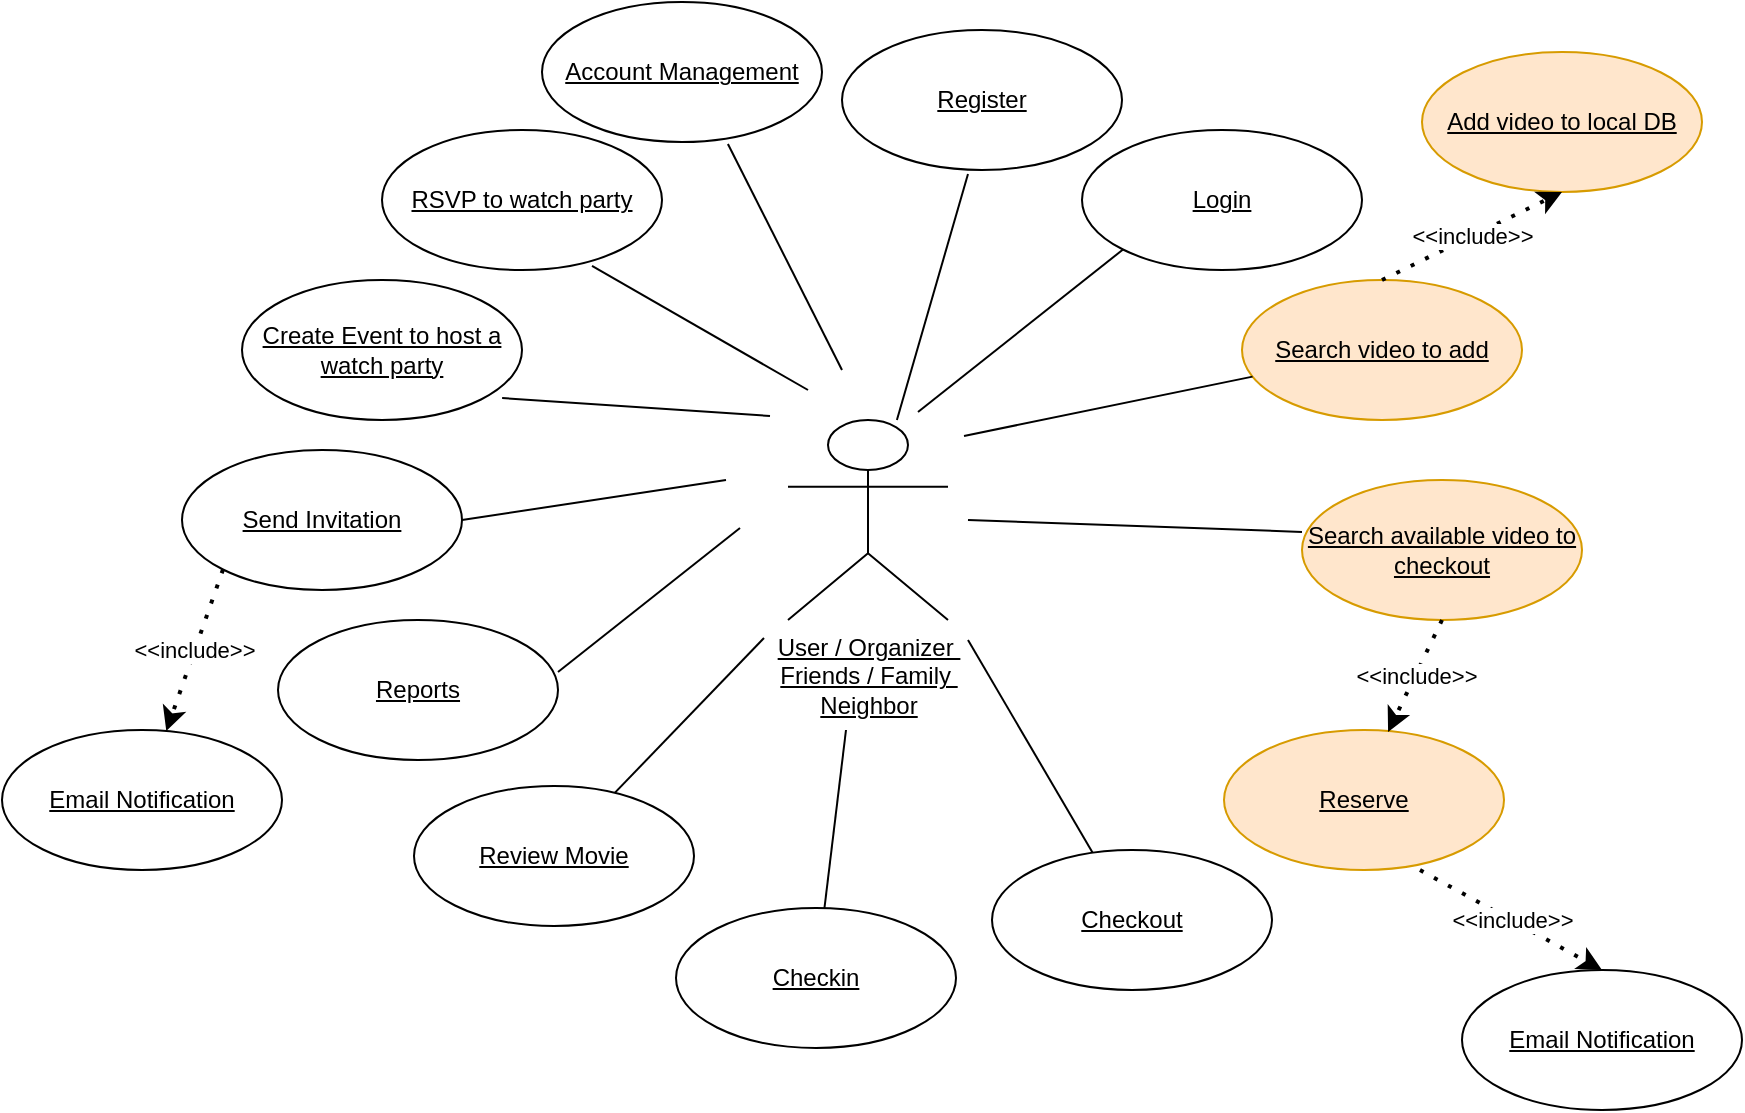 <mxfile version="13.8.1" type="device"><diagram id="3H1ync75rB8C3uY6bBEl" name="Page-1"><mxGraphModel dx="1966" dy="789" grid="1" gridSize="10" guides="1" tooltips="1" connect="1" arrows="1" fold="1" page="1" pageScale="1" pageWidth="850" pageHeight="1100" math="0" shadow="0"><root><mxCell id="0"/><mxCell id="1" parent="0"/><mxCell id="Djr3N_pJCT3Pg_bePm29-34" value="" style="group;fontStyle=4;container=1;" vertex="1" connectable="0" parent="1"><mxGeometry x="33" y="66" width="747" height="523" as="geometry"/></mxCell><mxCell id="Djr3N_pJCT3Pg_bePm29-1" value="User / Organizer&amp;nbsp;&lt;br&gt;Friends / Family&amp;nbsp;&lt;br&gt;Neighbor" style="shape=umlActor;html=1;verticalLabelPosition=bottom;verticalAlign=top;align=center;fontStyle=4" vertex="1" parent="Djr3N_pJCT3Pg_bePm29-34"><mxGeometry x="290" y="209" width="80" height="100" as="geometry"/></mxCell><mxCell id="Djr3N_pJCT3Pg_bePm29-4" value="Register" style="ellipse;whiteSpace=wrap;html=1;fontStyle=4" vertex="1" parent="Djr3N_pJCT3Pg_bePm29-34"><mxGeometry x="317" y="14" width="140" height="70" as="geometry"/></mxCell><mxCell id="Djr3N_pJCT3Pg_bePm29-6" value="Search available video to checkout" style="ellipse;whiteSpace=wrap;html=1;fillColor=#ffe6cc;strokeColor=#d79b00;fontStyle=4" vertex="1" parent="Djr3N_pJCT3Pg_bePm29-34"><mxGeometry x="547" y="239" width="140" height="70" as="geometry"/></mxCell><mxCell id="Djr3N_pJCT3Pg_bePm29-7" value="Reserve" style="ellipse;whiteSpace=wrap;html=1;fillColor=#ffe6cc;strokeColor=#d79b00;fontStyle=4" vertex="1" parent="Djr3N_pJCT3Pg_bePm29-34"><mxGeometry x="508" y="364" width="140" height="70" as="geometry"/></mxCell><mxCell id="Djr3N_pJCT3Pg_bePm29-8" value="Checkout" style="ellipse;whiteSpace=wrap;html=1;fontStyle=4" vertex="1" parent="Djr3N_pJCT3Pg_bePm29-34"><mxGeometry x="392" y="424" width="140" height="70" as="geometry"/></mxCell><mxCell id="Djr3N_pJCT3Pg_bePm29-12" value="" style="endArrow=none;html=1;entryX=0.45;entryY=1.029;entryDx=0;entryDy=0;entryPerimeter=0;fontStyle=4" edge="1" parent="Djr3N_pJCT3Pg_bePm29-34" source="Djr3N_pJCT3Pg_bePm29-1" target="Djr3N_pJCT3Pg_bePm29-4"><mxGeometry width="50" height="50" relative="1" as="geometry"><mxPoint x="360" y="239" as="sourcePoint"/><mxPoint x="410" y="189" as="targetPoint"/></mxGeometry></mxCell><mxCell id="Djr3N_pJCT3Pg_bePm29-14" value="" style="endArrow=none;html=1;entryX=0;entryY=0.371;entryDx=0;entryDy=0;entryPerimeter=0;fontStyle=4" edge="1" parent="Djr3N_pJCT3Pg_bePm29-34" target="Djr3N_pJCT3Pg_bePm29-6"><mxGeometry width="50" height="50" relative="1" as="geometry"><mxPoint x="380" y="259" as="sourcePoint"/><mxPoint x="670" y="309" as="targetPoint"/></mxGeometry></mxCell><mxCell id="Djr3N_pJCT3Pg_bePm29-16" value="" style="endArrow=none;html=1;fontStyle=4" edge="1" parent="Djr3N_pJCT3Pg_bePm29-34" source="Djr3N_pJCT3Pg_bePm29-8"><mxGeometry width="50" height="50" relative="1" as="geometry"><mxPoint x="620" y="359" as="sourcePoint"/><mxPoint x="380" y="319" as="targetPoint"/></mxGeometry></mxCell><mxCell id="Djr3N_pJCT3Pg_bePm29-17" value="Checkin" style="ellipse;whiteSpace=wrap;html=1;fontStyle=4" vertex="1" parent="Djr3N_pJCT3Pg_bePm29-34"><mxGeometry x="234" y="453" width="140" height="70" as="geometry"/></mxCell><mxCell id="Djr3N_pJCT3Pg_bePm29-18" value="" style="endArrow=none;html=1;fontStyle=4" edge="1" parent="Djr3N_pJCT3Pg_bePm29-34" target="Djr3N_pJCT3Pg_bePm29-17"><mxGeometry width="50" height="50" relative="1" as="geometry"><mxPoint x="319" y="364" as="sourcePoint"/><mxPoint x="670" y="309" as="targetPoint"/></mxGeometry></mxCell><mxCell id="Djr3N_pJCT3Pg_bePm29-20" value="Login" style="ellipse;whiteSpace=wrap;html=1;fontStyle=4" vertex="1" parent="Djr3N_pJCT3Pg_bePm29-34"><mxGeometry x="437" y="64" width="140" height="70" as="geometry"/></mxCell><mxCell id="Djr3N_pJCT3Pg_bePm29-21" value="" style="endArrow=none;html=1;entryX=0;entryY=1;entryDx=0;entryDy=0;fontStyle=4" edge="1" parent="Djr3N_pJCT3Pg_bePm29-34" target="Djr3N_pJCT3Pg_bePm29-20"><mxGeometry width="50" height="50" relative="1" as="geometry"><mxPoint x="355" y="205" as="sourcePoint"/><mxPoint x="669" y="275" as="targetPoint"/></mxGeometry></mxCell><mxCell id="Djr3N_pJCT3Pg_bePm29-22" value="Search video to add" style="ellipse;whiteSpace=wrap;html=1;fillColor=#ffe6cc;strokeColor=#d79b00;fontStyle=4" vertex="1" parent="Djr3N_pJCT3Pg_bePm29-34"><mxGeometry x="517" y="139" width="140" height="70" as="geometry"/></mxCell><mxCell id="Djr3N_pJCT3Pg_bePm29-23" value="" style="endArrow=none;html=1;fontStyle=4" edge="1" parent="Djr3N_pJCT3Pg_bePm29-34" target="Djr3N_pJCT3Pg_bePm29-22"><mxGeometry width="50" height="50" relative="1" as="geometry"><mxPoint x="378" y="217" as="sourcePoint"/><mxPoint x="669" y="275" as="targetPoint"/></mxGeometry></mxCell><mxCell id="Djr3N_pJCT3Pg_bePm29-24" value="Review Movie" style="ellipse;whiteSpace=wrap;html=1;fontStyle=4" vertex="1" parent="Djr3N_pJCT3Pg_bePm29-34"><mxGeometry x="103" y="392" width="140" height="70" as="geometry"/></mxCell><mxCell id="Djr3N_pJCT3Pg_bePm29-25" value="" style="endArrow=none;html=1;fontStyle=4" edge="1" parent="Djr3N_pJCT3Pg_bePm29-34" source="Djr3N_pJCT3Pg_bePm29-24"><mxGeometry width="50" height="50" relative="1" as="geometry"><mxPoint x="209" y="387" as="sourcePoint"/><mxPoint x="278" y="318" as="targetPoint"/></mxGeometry></mxCell><mxCell id="Djr3N_pJCT3Pg_bePm29-26" value="Reports" style="ellipse;whiteSpace=wrap;html=1;fontStyle=4" vertex="1" parent="Djr3N_pJCT3Pg_bePm29-34"><mxGeometry x="35" y="309" width="140" height="70" as="geometry"/></mxCell><mxCell id="Djr3N_pJCT3Pg_bePm29-27" value="" style="endArrow=none;html=1;exitX=1;exitY=0.371;exitDx=0;exitDy=0;exitPerimeter=0;fontStyle=4" edge="1" parent="Djr3N_pJCT3Pg_bePm29-34" source="Djr3N_pJCT3Pg_bePm29-26"><mxGeometry width="50" height="50" relative="1" as="geometry"><mxPoint x="213.376" y="405.467" as="sourcePoint"/><mxPoint x="266" y="263" as="targetPoint"/></mxGeometry></mxCell><mxCell id="Djr3N_pJCT3Pg_bePm29-28" value="Send Invitation" style="ellipse;whiteSpace=wrap;html=1;fontStyle=4" vertex="1" parent="Djr3N_pJCT3Pg_bePm29-34"><mxGeometry x="-13" y="224" width="140" height="70" as="geometry"/></mxCell><mxCell id="Djr3N_pJCT3Pg_bePm29-29" value="Create Event to host a watch party" style="ellipse;whiteSpace=wrap;html=1;fontStyle=4" vertex="1" parent="Djr3N_pJCT3Pg_bePm29-34"><mxGeometry x="17" y="139" width="140" height="70" as="geometry"/></mxCell><mxCell id="Djr3N_pJCT3Pg_bePm29-30" value="RSVP to watch party" style="ellipse;whiteSpace=wrap;html=1;fontStyle=4" vertex="1" parent="Djr3N_pJCT3Pg_bePm29-34"><mxGeometry x="87" y="64" width="140" height="70" as="geometry"/></mxCell><mxCell id="Djr3N_pJCT3Pg_bePm29-31" value="" style="endArrow=none;html=1;exitX=1;exitY=0.5;exitDx=0;exitDy=0;fontStyle=4" edge="1" parent="Djr3N_pJCT3Pg_bePm29-34" source="Djr3N_pJCT3Pg_bePm29-28"><mxGeometry width="50" height="50" relative="1" as="geometry"><mxPoint x="366" y="303" as="sourcePoint"/><mxPoint x="259" y="239" as="targetPoint"/></mxGeometry></mxCell><mxCell id="Djr3N_pJCT3Pg_bePm29-32" value="" style="endArrow=none;html=1;exitX=0.929;exitY=0.843;exitDx=0;exitDy=0;exitPerimeter=0;fontStyle=4" edge="1" parent="Djr3N_pJCT3Pg_bePm29-34" source="Djr3N_pJCT3Pg_bePm29-29"><mxGeometry width="50" height="50" relative="1" as="geometry"><mxPoint x="366" y="303" as="sourcePoint"/><mxPoint x="281" y="207" as="targetPoint"/></mxGeometry></mxCell><mxCell id="Djr3N_pJCT3Pg_bePm29-33" value="" style="endArrow=none;html=1;exitX=0.75;exitY=0.971;exitDx=0;exitDy=0;exitPerimeter=0;fontStyle=4" edge="1" parent="Djr3N_pJCT3Pg_bePm29-34" source="Djr3N_pJCT3Pg_bePm29-30"><mxGeometry width="50" height="50" relative="1" as="geometry"><mxPoint x="366" y="303" as="sourcePoint"/><mxPoint x="300" y="194" as="targetPoint"/></mxGeometry></mxCell><mxCell id="Djr3N_pJCT3Pg_bePm29-38" value="&amp;lt;&amp;lt;include&amp;gt;&amp;gt;" style="endArrow=classic;dashed=1;html=1;dashPattern=1 3;strokeWidth=2;entryX=0.586;entryY=0.014;entryDx=0;entryDy=0;exitX=0.5;exitY=1;exitDx=0;exitDy=0;endFill=1;entryPerimeter=0;" edge="1" parent="Djr3N_pJCT3Pg_bePm29-34" source="Djr3N_pJCT3Pg_bePm29-6" target="Djr3N_pJCT3Pg_bePm29-7"><mxGeometry width="50" height="50" relative="1" as="geometry"><mxPoint x="616" y="444" as="sourcePoint"/><mxPoint x="647.503" y="524.251" as="targetPoint"/></mxGeometry></mxCell><mxCell id="Djr3N_pJCT3Pg_bePm29-35" value="Email Notification" style="ellipse;whiteSpace=wrap;html=1;fontStyle=4" vertex="1" parent="Djr3N_pJCT3Pg_bePm29-34"><mxGeometry x="627" y="484" width="140" height="70" as="geometry"/></mxCell><mxCell id="Djr3N_pJCT3Pg_bePm29-36" value="&amp;lt;&amp;lt;include&amp;gt;&amp;gt;" style="endArrow=classic;dashed=1;html=1;dashPattern=1 3;strokeWidth=2;entryX=0.5;entryY=0;entryDx=0;entryDy=0;exitX=0.7;exitY=1;exitDx=0;exitDy=0;exitPerimeter=0;endFill=1;" edge="1" parent="Djr3N_pJCT3Pg_bePm29-34" source="Djr3N_pJCT3Pg_bePm29-7" target="Djr3N_pJCT3Pg_bePm29-35"><mxGeometry width="50" height="50" relative="1" as="geometry"><mxPoint x="527" y="604" as="sourcePoint"/><mxPoint x="577" y="554" as="targetPoint"/></mxGeometry></mxCell><mxCell id="Djr3N_pJCT3Pg_bePm29-5" value="Add video to local DB" style="ellipse;whiteSpace=wrap;html=1;fillColor=#ffe6cc;strokeColor=#d79b00;fontStyle=4" vertex="1" parent="Djr3N_pJCT3Pg_bePm29-34"><mxGeometry x="607" y="25" width="140" height="70" as="geometry"/></mxCell><mxCell id="Djr3N_pJCT3Pg_bePm29-37" value="&amp;lt;&amp;lt;include&amp;gt;&amp;gt;" style="endArrow=classic;dashed=1;html=1;dashPattern=1 3;strokeWidth=2;entryX=0.5;entryY=1;entryDx=0;entryDy=0;exitX=0.5;exitY=0;exitDx=0;exitDy=0;endFill=1;" edge="1" parent="Djr3N_pJCT3Pg_bePm29-34" source="Djr3N_pJCT3Pg_bePm29-22" target="Djr3N_pJCT3Pg_bePm29-5"><mxGeometry width="50" height="50" relative="1" as="geometry"><mxPoint x="616" y="444" as="sourcePoint"/><mxPoint x="647.503" y="524.251" as="targetPoint"/></mxGeometry></mxCell><mxCell id="Djr3N_pJCT3Pg_bePm29-41" value="Account Management" style="ellipse;whiteSpace=wrap;html=1;fontStyle=4" vertex="1" parent="Djr3N_pJCT3Pg_bePm29-34"><mxGeometry x="167" width="140" height="70" as="geometry"/></mxCell><mxCell id="Djr3N_pJCT3Pg_bePm29-42" value="" style="endArrow=none;html=1;exitX=0.664;exitY=1.014;exitDx=0;exitDy=0;exitPerimeter=0;fontStyle=4" edge="1" parent="Djr3N_pJCT3Pg_bePm29-34" source="Djr3N_pJCT3Pg_bePm29-41"><mxGeometry width="50" height="50" relative="1" as="geometry"><mxPoint x="235" y="207.97" as="sourcePoint"/><mxPoint x="317" y="184" as="targetPoint"/></mxGeometry></mxCell><mxCell id="Djr3N_pJCT3Pg_bePm29-39" value="Email Notification" style="ellipse;whiteSpace=wrap;html=1;fontStyle=4" vertex="1" parent="1"><mxGeometry x="-70" y="430" width="140" height="70" as="geometry"/></mxCell><mxCell id="Djr3N_pJCT3Pg_bePm29-40" value="&amp;lt;&amp;lt;include&amp;gt;&amp;gt;" style="endArrow=classic;dashed=1;html=1;dashPattern=1 3;strokeWidth=2;exitX=0;exitY=1;exitDx=0;exitDy=0;endFill=1;" edge="1" parent="1" source="Djr3N_pJCT3Pg_bePm29-28" target="Djr3N_pJCT3Pg_bePm29-39"><mxGeometry width="50" height="50" relative="1" as="geometry"><mxPoint x="682" y="576" as="sourcePoint"/><mxPoint x="773" y="626" as="targetPoint"/></mxGeometry></mxCell></root></mxGraphModel></diagram></mxfile>